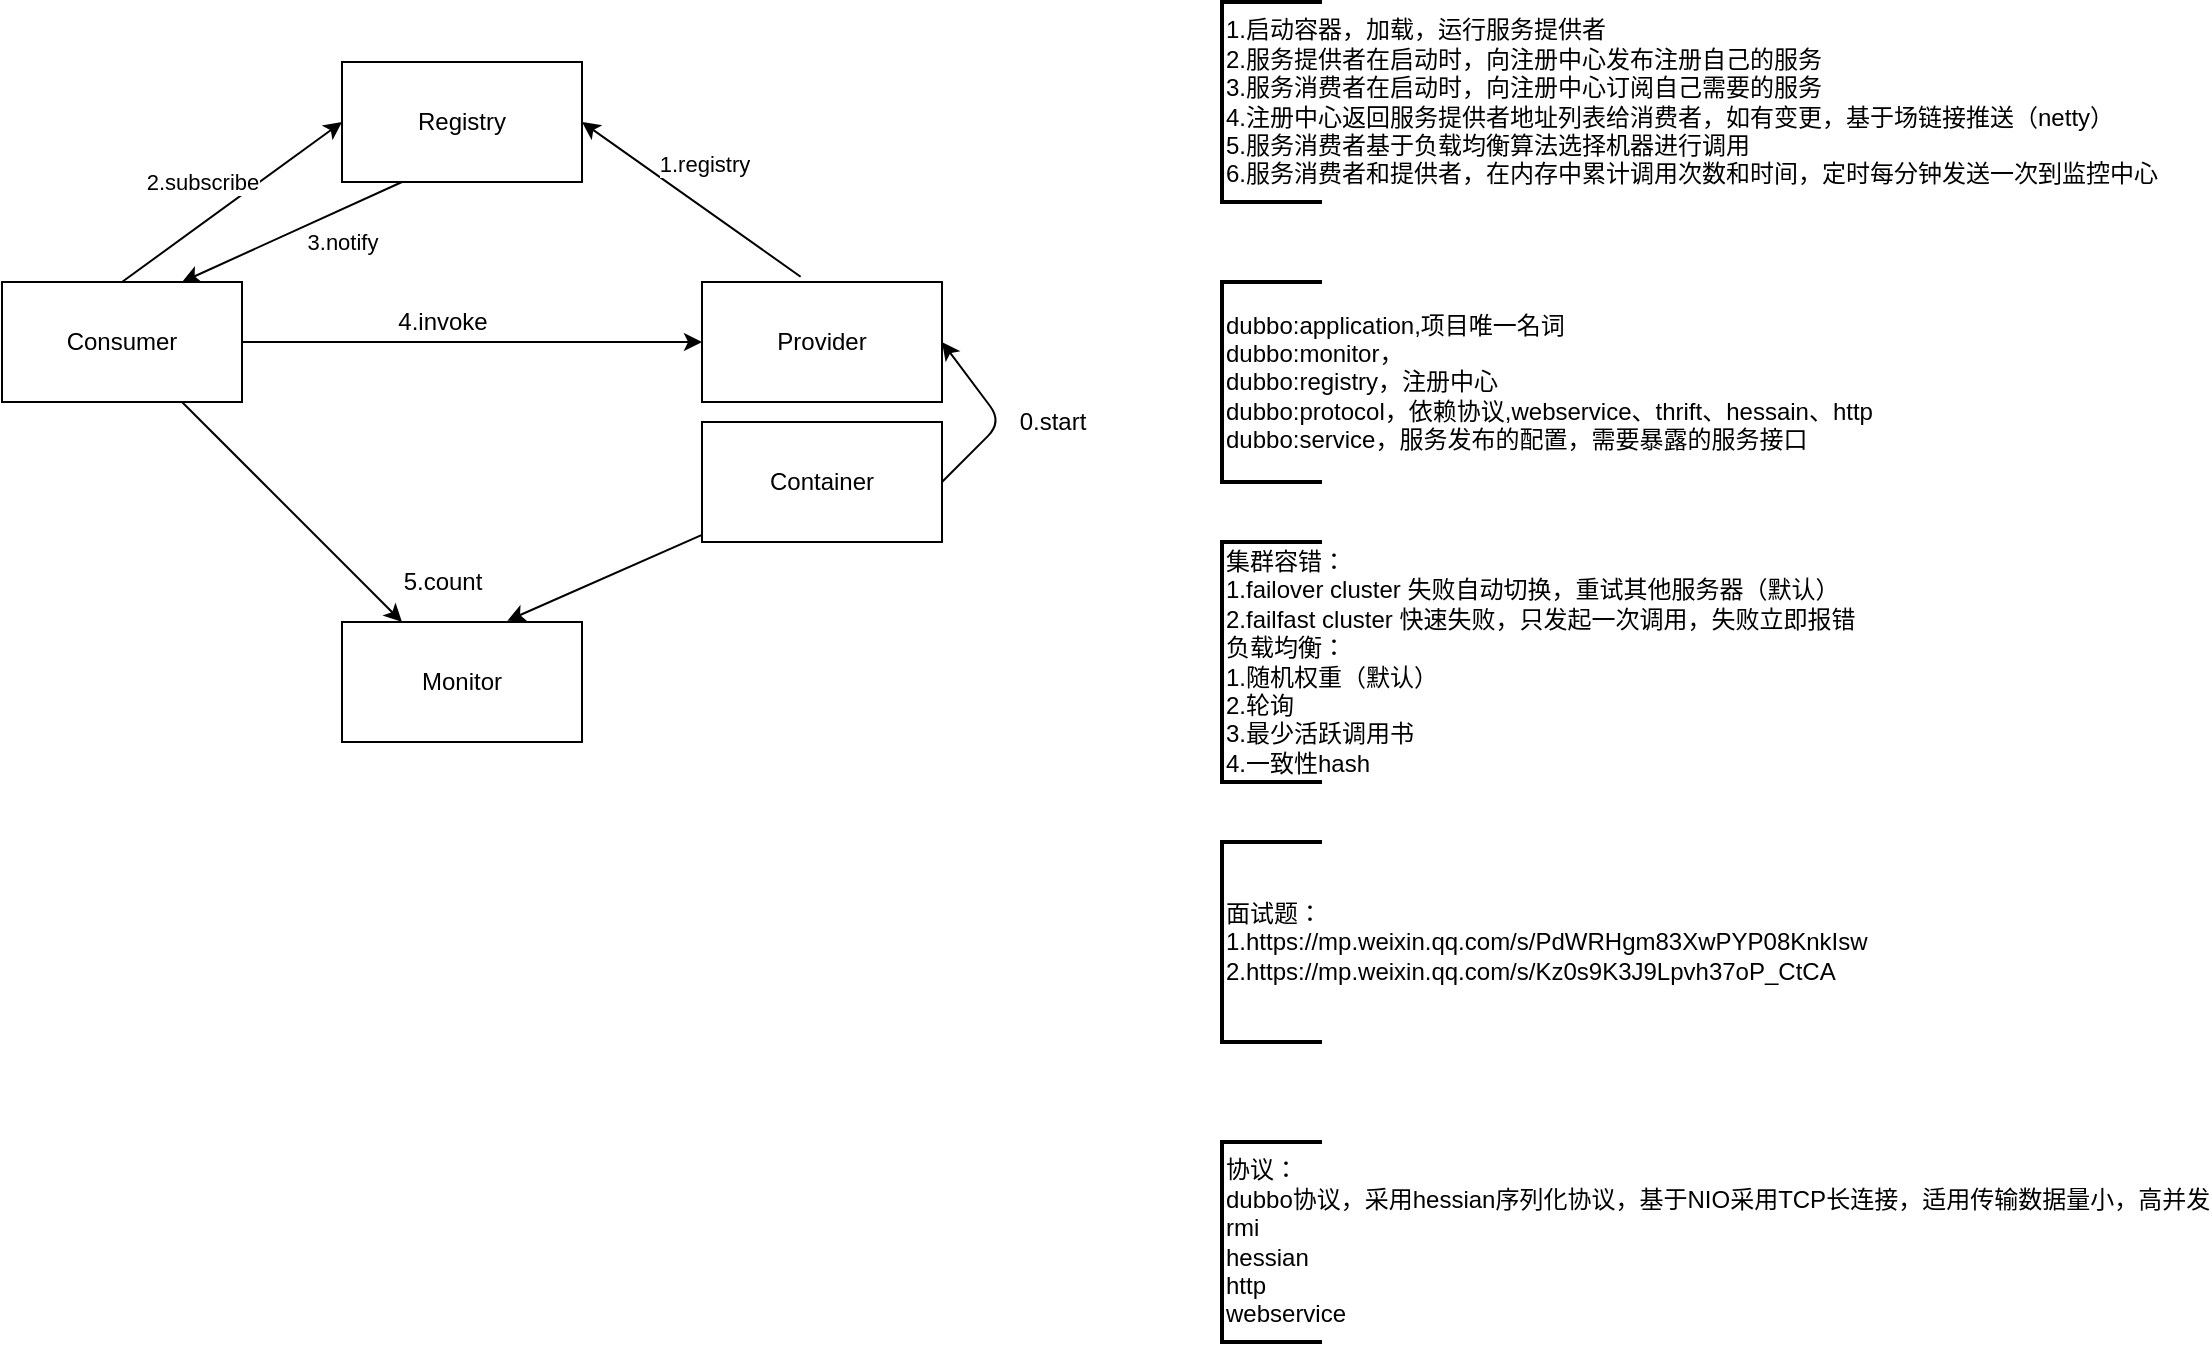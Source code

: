 <mxfile version="14.1.9" type="github">
  <diagram id="-2vOlbCm5UK6GnXF7qmE" name="Page-1">
    <mxGraphModel dx="782" dy="469" grid="1" gridSize="10" guides="1" tooltips="1" connect="1" arrows="1" fold="1" page="1" pageScale="1" pageWidth="827" pageHeight="1169" math="0" shadow="0">
      <root>
        <mxCell id="0" />
        <mxCell id="1" parent="0" />
        <mxCell id="QzGgwSaGUs0cwAOd74rH-1" value="Registry" style="rounded=0;whiteSpace=wrap;html=1;" parent="1" vertex="1">
          <mxGeometry x="330" y="70" width="120" height="60" as="geometry" />
        </mxCell>
        <mxCell id="QzGgwSaGUs0cwAOd74rH-14" style="edgeStyle=none;rounded=0;orthogonalLoop=1;jettySize=auto;html=1;" parent="1" source="QzGgwSaGUs0cwAOd74rH-2" target="QzGgwSaGUs0cwAOd74rH-3" edge="1">
          <mxGeometry relative="1" as="geometry" />
        </mxCell>
        <mxCell id="QzGgwSaGUs0cwAOd74rH-16" style="edgeStyle=none;rounded=0;orthogonalLoop=1;jettySize=auto;html=1;" parent="1" source="QzGgwSaGUs0cwAOd74rH-2" target="QzGgwSaGUs0cwAOd74rH-4" edge="1">
          <mxGeometry relative="1" as="geometry" />
        </mxCell>
        <mxCell id="QzGgwSaGUs0cwAOd74rH-2" value="Consumer" style="rounded=0;whiteSpace=wrap;html=1;" parent="1" vertex="1">
          <mxGeometry x="160" y="180" width="120" height="60" as="geometry" />
        </mxCell>
        <mxCell id="QzGgwSaGUs0cwAOd74rH-3" value="Provider" style="rounded=0;whiteSpace=wrap;html=1;" parent="1" vertex="1">
          <mxGeometry x="510" y="180" width="120" height="60" as="geometry" />
        </mxCell>
        <mxCell id="QzGgwSaGUs0cwAOd74rH-4" value="Monitor" style="rounded=0;whiteSpace=wrap;html=1;" parent="1" vertex="1">
          <mxGeometry x="330" y="350" width="120" height="60" as="geometry" />
        </mxCell>
        <mxCell id="QzGgwSaGUs0cwAOd74rH-17" style="edgeStyle=none;rounded=0;orthogonalLoop=1;jettySize=auto;html=1;entryX=0.689;entryY=-0.011;entryDx=0;entryDy=0;entryPerimeter=0;" parent="1" source="QzGgwSaGUs0cwAOd74rH-5" target="QzGgwSaGUs0cwAOd74rH-4" edge="1">
          <mxGeometry relative="1" as="geometry" />
        </mxCell>
        <mxCell id="QzGgwSaGUs0cwAOd74rH-5" value="Container" style="rounded=0;whiteSpace=wrap;html=1;" parent="1" vertex="1">
          <mxGeometry x="510" y="250" width="120" height="60" as="geometry" />
        </mxCell>
        <mxCell id="QzGgwSaGUs0cwAOd74rH-6" value="" style="endArrow=classic;html=1;entryX=1;entryY=0.5;entryDx=0;entryDy=0;exitX=0.411;exitY=-0.044;exitDx=0;exitDy=0;exitPerimeter=0;" parent="1" source="QzGgwSaGUs0cwAOd74rH-3" target="QzGgwSaGUs0cwAOd74rH-1" edge="1">
          <mxGeometry width="50" height="50" relative="1" as="geometry">
            <mxPoint x="520" y="200" as="sourcePoint" />
            <mxPoint x="570" y="150" as="targetPoint" />
          </mxGeometry>
        </mxCell>
        <mxCell id="QzGgwSaGUs0cwAOd74rH-7" value="1.registry" style="edgeLabel;html=1;align=center;verticalAlign=middle;resizable=0;points=[];" parent="QzGgwSaGUs0cwAOd74rH-6" vertex="1" connectable="0">
          <mxGeometry x="0.263" y="-1" relative="1" as="geometry">
            <mxPoint x="19.49" y="-7.44" as="offset" />
          </mxGeometry>
        </mxCell>
        <mxCell id="QzGgwSaGUs0cwAOd74rH-8" value="2.subscribe" style="endArrow=classic;html=1;exitX=0.5;exitY=0;exitDx=0;exitDy=0;" parent="1" source="QzGgwSaGUs0cwAOd74rH-2" edge="1">
          <mxGeometry x="-0.092" y="17" width="50" height="50" relative="1" as="geometry">
            <mxPoint x="280" y="150" as="sourcePoint" />
            <mxPoint x="330" y="100" as="targetPoint" />
            <mxPoint as="offset" />
          </mxGeometry>
        </mxCell>
        <mxCell id="QzGgwSaGUs0cwAOd74rH-10" value="" style="endArrow=classic;html=1;entryX=0.75;entryY=0;entryDx=0;entryDy=0;exitX=0.25;exitY=1;exitDx=0;exitDy=0;" parent="1" source="QzGgwSaGUs0cwAOd74rH-1" target="QzGgwSaGUs0cwAOd74rH-2" edge="1">
          <mxGeometry width="50" height="50" relative="1" as="geometry">
            <mxPoint x="330" y="200" as="sourcePoint" />
            <mxPoint x="380" y="150" as="targetPoint" />
          </mxGeometry>
        </mxCell>
        <mxCell id="QzGgwSaGUs0cwAOd74rH-11" value="3.notify" style="edgeLabel;html=1;align=center;verticalAlign=middle;resizable=0;points=[];" parent="QzGgwSaGUs0cwAOd74rH-10" vertex="1" connectable="0">
          <mxGeometry x="-0.24" y="1" relative="1" as="geometry">
            <mxPoint x="11.46" y="10.05" as="offset" />
          </mxGeometry>
        </mxCell>
        <mxCell id="QzGgwSaGUs0cwAOd74rH-12" value="" style="endArrow=classic;html=1;exitX=1;exitY=0.5;exitDx=0;exitDy=0;entryX=1;entryY=0.5;entryDx=0;entryDy=0;" parent="1" source="QzGgwSaGUs0cwAOd74rH-5" target="QzGgwSaGUs0cwAOd74rH-3" edge="1">
          <mxGeometry width="50" height="50" relative="1" as="geometry">
            <mxPoint x="650" y="310" as="sourcePoint" />
            <mxPoint x="700" y="260" as="targetPoint" />
            <Array as="points">
              <mxPoint x="660" y="250" />
            </Array>
          </mxGeometry>
        </mxCell>
        <mxCell id="QzGgwSaGUs0cwAOd74rH-13" value="0.start" style="text;html=1;align=center;verticalAlign=middle;resizable=0;points=[];autosize=1;" parent="1" vertex="1">
          <mxGeometry x="660" y="240" width="50" height="20" as="geometry" />
        </mxCell>
        <mxCell id="QzGgwSaGUs0cwAOd74rH-15" value="4.invoke" style="text;html=1;align=center;verticalAlign=middle;resizable=0;points=[];autosize=1;" parent="1" vertex="1">
          <mxGeometry x="350" y="190" width="60" height="20" as="geometry" />
        </mxCell>
        <mxCell id="QzGgwSaGUs0cwAOd74rH-18" value="5.count" style="text;html=1;align=center;verticalAlign=middle;resizable=0;points=[];autosize=1;" parent="1" vertex="1">
          <mxGeometry x="355" y="320" width="50" height="20" as="geometry" />
        </mxCell>
        <mxCell id="QzGgwSaGUs0cwAOd74rH-20" value="1.启动容器，加载，运行服务提供者&lt;br&gt;2.服务提供者在启动时，向注册中心发布注册自己的服务&lt;br&gt;3.服务消费者在启动时，向注册中心订阅自己需要的服务&lt;br&gt;4.注册中心返回服务提供者地址列表给消费者，如有变更，基于场链接推送（netty）&lt;br&gt;5.服务消费者基于负载均衡算法选择机器进行调用&lt;br&gt;6.服务消费者和提供者，在内存中累计调用次数和时间，定时每分钟发送一次到监控中心" style="strokeWidth=2;html=1;shape=mxgraph.flowchart.annotation_1;align=left;pointerEvents=1;" parent="1" vertex="1">
          <mxGeometry x="770" y="40" width="50" height="100" as="geometry" />
        </mxCell>
        <mxCell id="QzGgwSaGUs0cwAOd74rH-21" value="dubbo:application,项目唯一名词&lt;br&gt;dubbo:monitor，&lt;br&gt;dubbo:registry，注册中心&lt;br&gt;dubbo:protocol，依赖协议,webservice、thrift、hessain、http&lt;br&gt;dubbo:service，服务发布的配置，需要暴露的服务接口" style="strokeWidth=2;html=1;shape=mxgraph.flowchart.annotation_1;align=left;pointerEvents=1;" parent="1" vertex="1">
          <mxGeometry x="770" y="180" width="50" height="100" as="geometry" />
        </mxCell>
        <mxCell id="QzGgwSaGUs0cwAOd74rH-22" value="集群容错：&lt;br&gt;1.failover cluster 失败自动切换，重试其他服务器（默认）&lt;br&gt;2.failfast cluster 快速失败，只发起一次调用，失败立即报错&lt;br&gt;负载均衡：&lt;br&gt;1.随机权重（默认）&lt;br&gt;2.轮询&lt;br&gt;3.最少活跃调用书&lt;br&gt;4.一致性hash" style="strokeWidth=2;html=1;shape=mxgraph.flowchart.annotation_1;align=left;pointerEvents=1;" parent="1" vertex="1">
          <mxGeometry x="770" y="310" width="50" height="120" as="geometry" />
        </mxCell>
        <mxCell id="QzGgwSaGUs0cwAOd74rH-23" value="面试题：&lt;br&gt;1.https://mp.weixin.qq.com/s/PdWRHgm83XwPYP08KnkIsw&lt;br&gt;2.https://mp.weixin.qq.com/s/Kz0s9K3J9Lpvh37oP_CtCA" style="strokeWidth=2;html=1;shape=mxgraph.flowchart.annotation_1;align=left;pointerEvents=1;" parent="1" vertex="1">
          <mxGeometry x="770" y="460" width="50" height="100" as="geometry" />
        </mxCell>
        <mxCell id="gHSD-VTmvuO6psi_np3N-1" value="协议：&lt;br&gt;dubbo协议，采用hessian序列化协议，基于NIO采用TCP长连接，适用传输数据量小，高并发&lt;br&gt;rmi&lt;br&gt;hessian&lt;br&gt;http&lt;br&gt;webservice" style="strokeWidth=2;html=1;shape=mxgraph.flowchart.annotation_1;align=left;pointerEvents=1;" vertex="1" parent="1">
          <mxGeometry x="770" y="610" width="50" height="100" as="geometry" />
        </mxCell>
      </root>
    </mxGraphModel>
  </diagram>
</mxfile>
